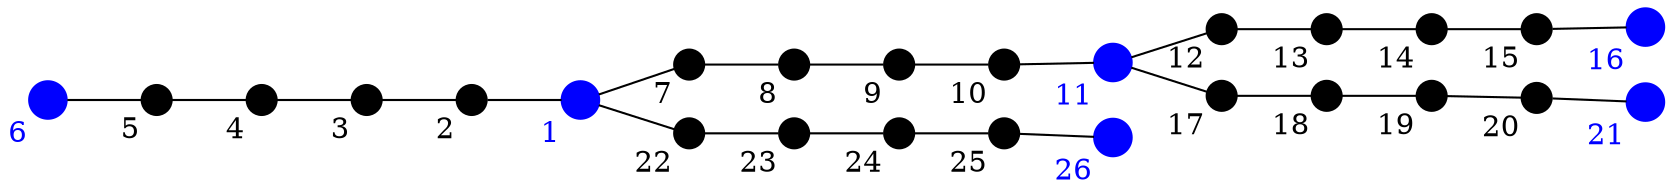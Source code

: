 Digraph G{
    node [shape=point, fontcolor=Black, color=Black, width=0.2]; // use box for everything
    edge [arrowhead=none, splines=false];
    forcelabels=true;

    N0   [xlabel="1", color=Blue, fontcolor=Blue, width=0.25]
    s1_4 [xlabel="2"]
    s1_3 [xlabel="3"]
    s1_2 [xlabel="4"]
    s1_1 [xlabel="5"]

    N1   [xlabel="6", color=Blue, fontcolor=Blue, width=0.25]

    s2_1 [xlabel="7"]
    s2_2 [xlabel="8"]
    s2_3 [xlabel="9"]
    s2_4 [xlabel="10"]

    N2   [xlabel="11", color=Blue, fontcolor=Blue, width=0.25]

    s3_1 [xlabel="12"]
    s3_2 [xlabel="13"]
    s3_3 [xlabel="14"]
    s3_4 [xlabel="15"]

    N3   [xlabel="16", color=Blue, fontcolor=Blue, width=0.25]

    s4_1 [xlabel="17"]
    s4_2 [xlabel="18"]
    s4_3 [xlabel="19"]
    s4_4 [xlabel="20"]

    N4   [xlabel="21", color=Blue, fontcolor=Blue, width=0.25]

    s5_1 [xlabel="22"]
    s5_2 [xlabel="23"]
    s5_3 [xlabel="24"]
    s5_4 [xlabel="25"]

    N5   [xlabel="26", color=Blue, fontcolor=Blue, width=0.25]

    rankdir=LR;
    //N1 -> N0
    N1 -> s1_1
    s1_1 -> s1_2
    s1_2 -> s1_3
    s1_3 -> s1_4
    s1_4 -> N0
    //N0 -> N2
    N0 -> s2_1
    s2_1 -> s2_2
    s2_2 -> s2_3
    s2_3 -> s2_4
    s2_4 -> N2
    //N2 -> N3
    N2 -> s3_1
    s3_1 -> s3_2
    s3_2 -> s3_3
    s3_3 -> s3_4
    s3_4 -> N3
    //N2 -> N4
    N2 -> s4_1
    s4_1 -> s4_2
    s4_2 -> s4_3
    s4_3 -> s4_4
    s4_4 -> N4
    //N0 -> N5
    N0 -> s5_1
    s5_1 -> s5_2
    s5_2 -> s5_3
    s5_3 -> s5_4
    s5_4 -> N5
}

